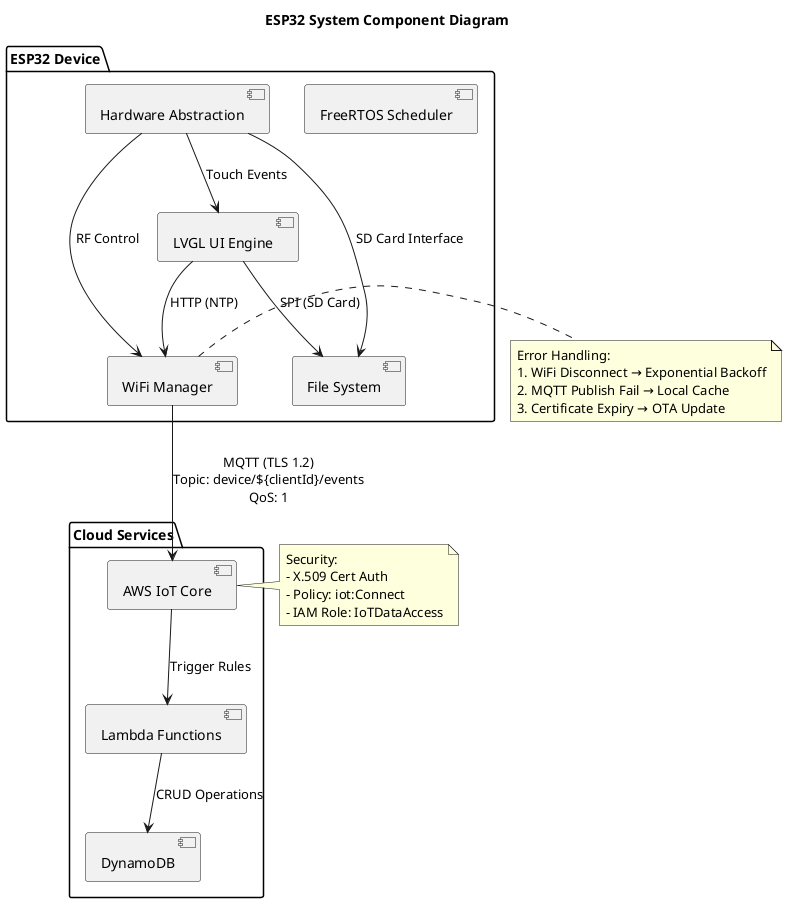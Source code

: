 @startuml
title ESP32 System Component Diagram

package "ESP32 Device" {
  [LVGL UI Engine] as ui
  [FreeRTOS Scheduler] as rtos
  [WiFi Manager] as wifi
  [File System] as fs
  [Hardware Abstraction] as hw
}

package "Cloud Services" {
  [AWS IoT Core] as iot
  [Lambda Functions] as lambda
  [DynamoDB] as db
}

ui --> wifi : "HTTP (NTP)"
ui --> fs : "SPI (SD Card)"
wifi --> iot : "MQTT (TLS 1.2)\nTopic: device/${clientId}/events\nQoS: 1"
iot --> lambda : "Trigger Rules"
lambda --> db : "CRUD Operations"

hw --> ui : "Touch Events"
hw --> wifi : "RF Control"
hw --> fs : "SD Card Interface"

note right of wifi
  Error Handling:
  1. WiFi Disconnect → Exponential Backoff
  2. MQTT Publish Fail → Local Cache
  3. Certificate Expiry → OTA Update
end note

note left of iot
  Security:
  - X.509 Cert Auth
  - Policy: iot:Connect
  - IAM Role: IoTDataAccess
end note
@enduml
